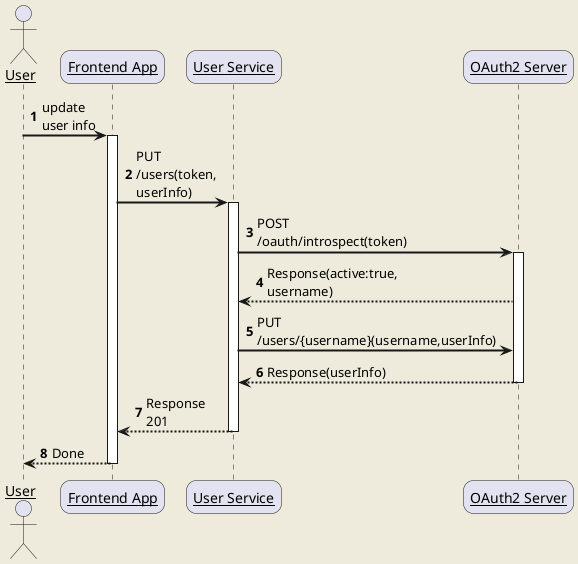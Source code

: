 @startuml
skinparam backgroundColor #EEEBDC
skinparam handwritten false
skinparam sequenceArrowThickness 2
skinparam roundcorner 20
skinparam maxmessagesize 60
skinparam sequenceParticipant underline

actor User
participant "Frontend App" as Frontend
participant "User Service" as UserService
participant "OAuth2 Server" as OAuth

autonumber 1
User -> Frontend: update user info
activate Frontend

Frontend -> UserService: PUT /users(token, userInfo)
activate UserService

UserService -> OAuth: POST /oauth/introspect(token)
activate OAuth
OAuth --> UserService: Response(active:true, username)

UserService -> OAuth: PUT /users/{username}(username,userInfo)

OAuth --> UserService: Response(userInfo)
deactivate OAuth

UserService --> Frontend: Response 201
deactivate UserService

Frontend --> User: Done
deactivate Frontend
@enduml